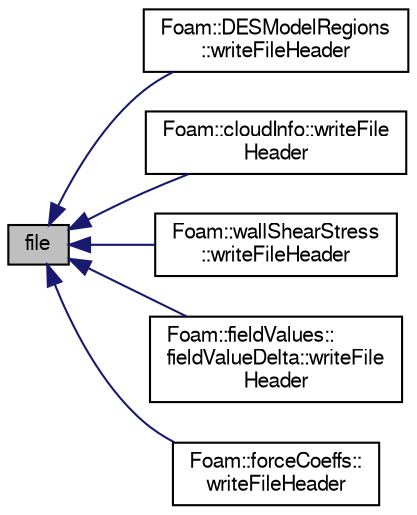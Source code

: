 digraph "file"
{
  bgcolor="transparent";
  edge [fontname="FreeSans",fontsize="10",labelfontname="FreeSans",labelfontsize="10"];
  node [fontname="FreeSans",fontsize="10",shape=record];
  rankdir="LR";
  Node1 [label="file",height=0.2,width=0.4,color="black", fillcolor="grey75", style="filled" fontcolor="black"];
  Node1 -> Node2 [dir="back",color="midnightblue",fontsize="10",style="solid",fontname="FreeSans"];
  Node2 [label="Foam::DESModelRegions\l::writeFileHeader",height=0.2,width=0.4,color="black",URL="$a00489.html#a9e619cf96b2a2ae6779b4209d45ed8f8",tooltip="File header information. "];
  Node1 -> Node3 [dir="back",color="midnightblue",fontsize="10",style="solid",fontname="FreeSans"];
  Node3 [label="Foam::cloudInfo::writeFile\lHeader",height=0.2,width=0.4,color="black",URL="$a00272.html#a9e619cf96b2a2ae6779b4209d45ed8f8",tooltip="File header information. "];
  Node1 -> Node4 [dir="back",color="midnightblue",fontsize="10",style="solid",fontname="FreeSans"];
  Node4 [label="Foam::wallShearStress\l::writeFileHeader",height=0.2,width=0.4,color="black",URL="$a02774.html#a9e619cf96b2a2ae6779b4209d45ed8f8",tooltip="File header information. "];
  Node1 -> Node5 [dir="back",color="midnightblue",fontsize="10",style="solid",fontname="FreeSans"];
  Node5 [label="Foam::fieldValues::\lfieldValueDelta::writeFile\lHeader",height=0.2,width=0.4,color="black",URL="$a00752.html#a9e619cf96b2a2ae6779b4209d45ed8f8",tooltip="Output file header information. "];
  Node1 -> Node6 [dir="back",color="midnightblue",fontsize="10",style="solid",fontname="FreeSans"];
  Node6 [label="Foam::forceCoeffs::\lwriteFileHeader",height=0.2,width=0.4,color="black",URL="$a00828.html#a9e619cf96b2a2ae6779b4209d45ed8f8",tooltip="Output file header information. "];
}
